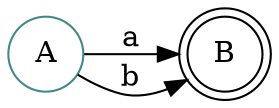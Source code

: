 digraph finite_state_machine {
	rankdir=LR size="8,5"
	node [shape=doublecircle]
	B
	node [shape=circle]
	A [color="#3F888F"]
	A -> B [label=a]
	A -> B [label=b]
}
